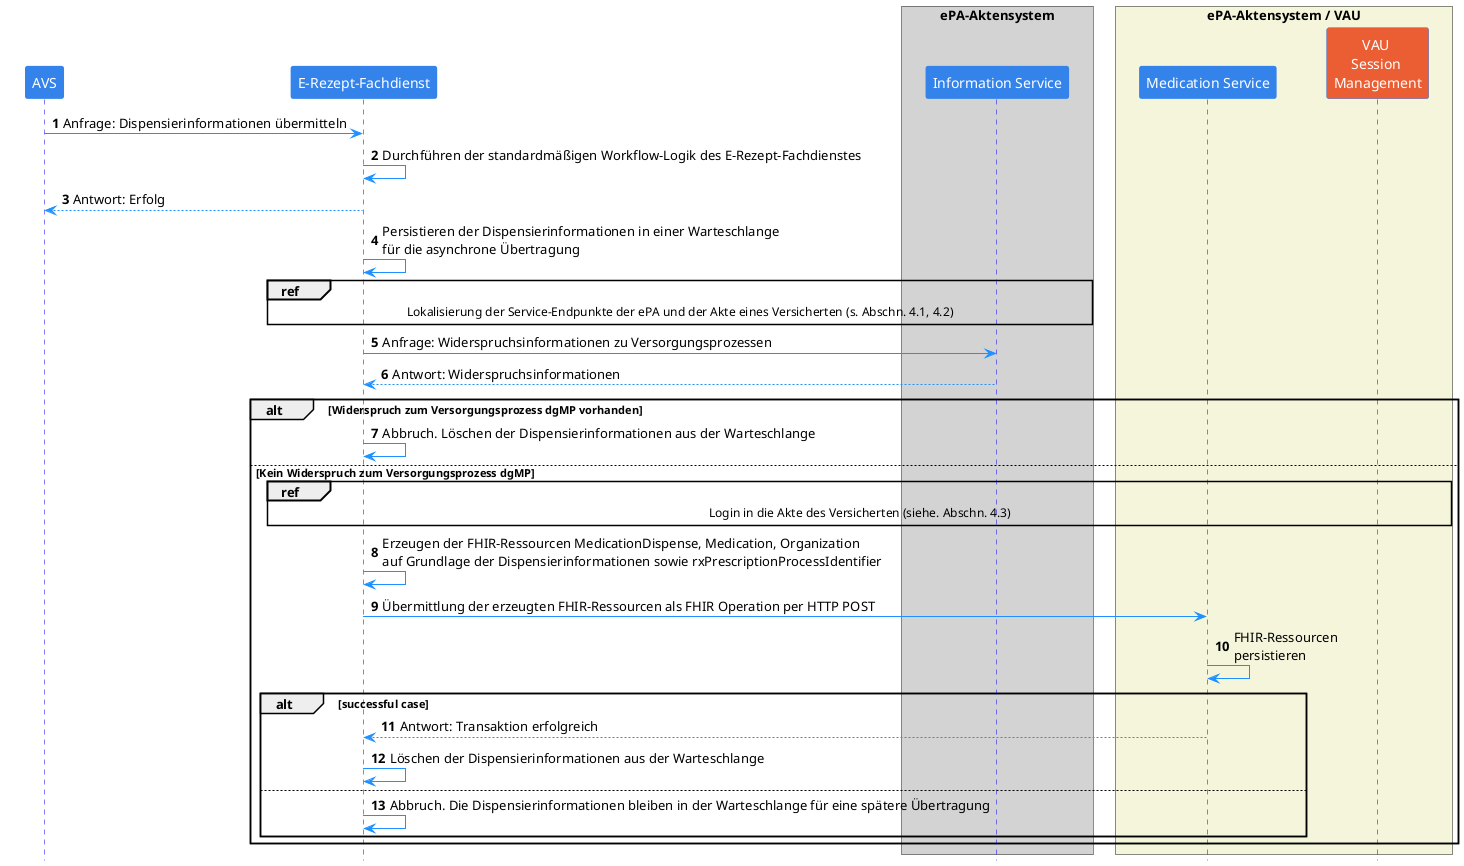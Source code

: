 @startuml

skinparam Shadowing false
skinparam ParticipantPadding 20
skinparam BoxPadding 10

skinparam sequence {
    ArrowColor DodgerBlue
    ActorBorderColor DodgerBlue
    LifeLineBorderColor Blue

    ParticipantBackgroundColor #3483eb
    ParticipantBorderColor #3483eb
    ParticipantFontSize 14
    ParticipantFontColor White

    ActorBackgroundColor #3483eb
    ActorFontSize 14
    NoteBackgroundColor #3483eb
}

hide footbox
autonumber

participant "AVS" as PVS
participant "E-Rezept-Fachdienst" as ERFD

box "ePA-Aktensystem" #LightGray
    participant "Information Service" as IS
end box

box "ePA-Aktensystem / VAU" #Beige
    participant "Medication Service" as EPA
    participant "VAU \nSession \nManagement" as VAU #eb5e34
end box

PVS -> ERFD: Anfrage: Dispensierinformationen übermitteln
ERFD -> ERFD: Durchführen der standardmäßigen Workflow-Logik des E-Rezept-Fachdienstes
ERFD --> PVS: Antwort: Erfolg

ERFD -> ERFD: Persistieren der Dispensierinformationen in einer Warteschlange\nfür die asynchrone Übertragung

ref over ERFD, IS: Lokalisierung der Service-Endpunkte der ePA und der Akte eines Versicherten (s. Abschn. 4.1, 4.2)

ERFD -> IS: Anfrage: Widerspruchsinformationen zu Versorgungsprozessen
IS --> ERFD: Antwort: Widerspruchsinformationen

alt Widerspruch zum Versorgungsprozess dgMP vorhanden
    ERFD -> ERFD: Abbruch. Löschen der Dispensierinformationen aus der Warteschlange
else Kein Widerspruch zum Versorgungsprozess dgMP

    ref over ERFD, VAU: Login in die Akte des Versicherten (siehe. Abschn. 4.3)

    ERFD -> ERFD: Erzeugen der FHIR-Ressourcen MedicationDispense, Medication, Organization\nauf Grundlage der Dispensierinformationen sowie rxPrescriptionProcessIdentifier
    ERFD -> EPA: Übermittlung der erzeugten FHIR-Ressourcen als FHIR Operation per HTTP POST
    EPA -> EPA: FHIR-Ressourcen\npersistieren

    alt successful case
        EPA --> ERFD: Antwort: Transaktion erfolgreich
        ERFD -> ERFD: Löschen der Dispensierinformationen aus der Warteschlange
    else
        ERFD -> ERFD: Abbruch. Die Dispensierinformationen bleiben in der Warteschlange für eine spätere Übertragung
    end

end

@enduml